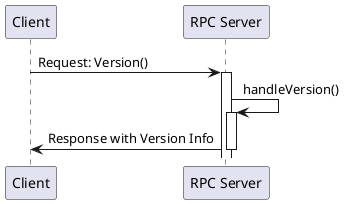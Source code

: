 @startuml
participant Client
participant "RPC Server" as RPC

Client -> RPC : Request: Version()
activate RPC

RPC -> RPC : handleVersion()
activate RPC

RPC -> Client : Response with Version Info
deactivate RPC

@enduml
